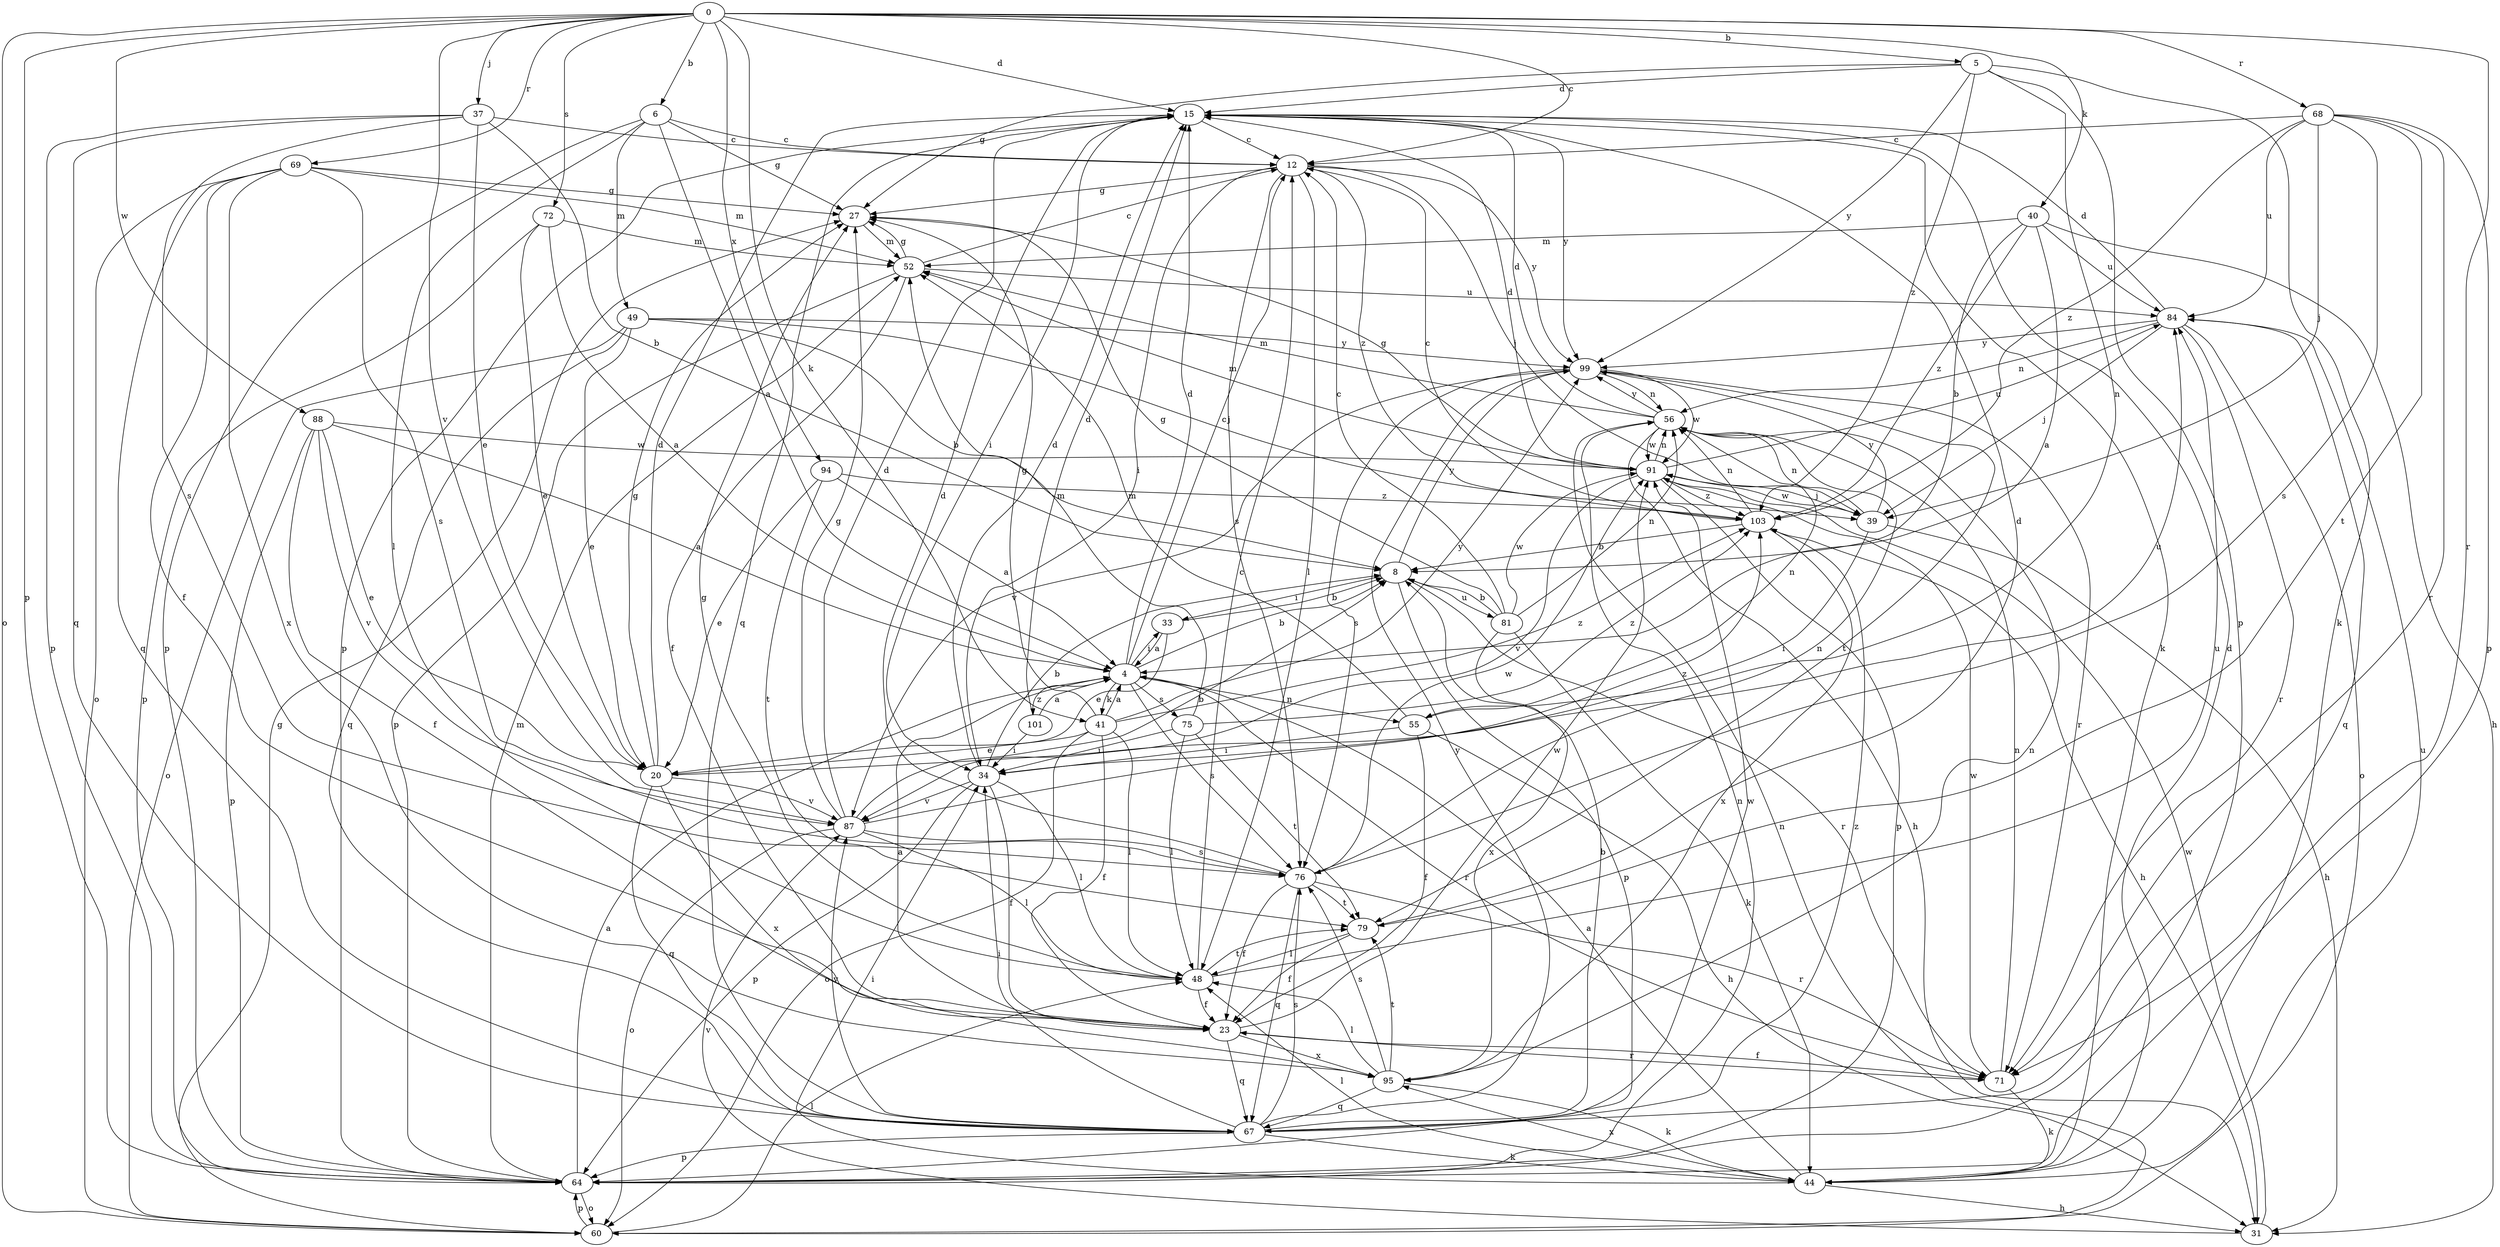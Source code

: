 strict digraph  {
0;
4;
5;
6;
8;
12;
15;
20;
23;
27;
31;
33;
34;
37;
39;
40;
41;
44;
48;
49;
52;
55;
56;
60;
64;
67;
68;
69;
71;
72;
75;
76;
79;
81;
84;
87;
88;
91;
94;
95;
99;
101;
103;
0 -> 5  [label=b];
0 -> 6  [label=b];
0 -> 12  [label=c];
0 -> 15  [label=d];
0 -> 37  [label=j];
0 -> 40  [label=k];
0 -> 41  [label=k];
0 -> 60  [label=o];
0 -> 64  [label=p];
0 -> 68  [label=r];
0 -> 69  [label=r];
0 -> 71  [label=r];
0 -> 72  [label=s];
0 -> 87  [label=v];
0 -> 88  [label=w];
0 -> 94  [label=x];
4 -> 8  [label=b];
4 -> 12  [label=c];
4 -> 15  [label=d];
4 -> 33  [label=i];
4 -> 41  [label=k];
4 -> 55  [label=n];
4 -> 71  [label=r];
4 -> 75  [label=s];
4 -> 76  [label=s];
4 -> 101  [label=z];
5 -> 15  [label=d];
5 -> 27  [label=g];
5 -> 44  [label=k];
5 -> 55  [label=n];
5 -> 64  [label=p];
5 -> 99  [label=y];
5 -> 103  [label=z];
6 -> 4  [label=a];
6 -> 12  [label=c];
6 -> 27  [label=g];
6 -> 48  [label=l];
6 -> 49  [label=m];
6 -> 64  [label=p];
8 -> 33  [label=i];
8 -> 64  [label=p];
8 -> 71  [label=r];
8 -> 81  [label=u];
8 -> 99  [label=y];
12 -> 27  [label=g];
12 -> 34  [label=i];
12 -> 39  [label=j];
12 -> 48  [label=l];
12 -> 76  [label=s];
12 -> 99  [label=y];
12 -> 103  [label=z];
15 -> 12  [label=c];
15 -> 34  [label=i];
15 -> 44  [label=k];
15 -> 64  [label=p];
15 -> 67  [label=q];
15 -> 99  [label=y];
20 -> 15  [label=d];
20 -> 27  [label=g];
20 -> 67  [label=q];
20 -> 84  [label=u];
20 -> 87  [label=v];
20 -> 95  [label=x];
23 -> 4  [label=a];
23 -> 67  [label=q];
23 -> 71  [label=r];
23 -> 91  [label=w];
23 -> 95  [label=x];
27 -> 52  [label=m];
31 -> 87  [label=v];
31 -> 91  [label=w];
33 -> 4  [label=a];
33 -> 8  [label=b];
33 -> 20  [label=e];
34 -> 8  [label=b];
34 -> 15  [label=d];
34 -> 23  [label=f];
34 -> 48  [label=l];
34 -> 64  [label=p];
34 -> 87  [label=v];
37 -> 8  [label=b];
37 -> 12  [label=c];
37 -> 20  [label=e];
37 -> 64  [label=p];
37 -> 67  [label=q];
37 -> 76  [label=s];
39 -> 31  [label=h];
39 -> 34  [label=i];
39 -> 56  [label=n];
39 -> 91  [label=w];
39 -> 99  [label=y];
40 -> 4  [label=a];
40 -> 8  [label=b];
40 -> 31  [label=h];
40 -> 52  [label=m];
40 -> 84  [label=u];
40 -> 103  [label=z];
41 -> 4  [label=a];
41 -> 20  [label=e];
41 -> 23  [label=f];
41 -> 27  [label=g];
41 -> 48  [label=l];
41 -> 60  [label=o];
41 -> 99  [label=y];
41 -> 103  [label=z];
44 -> 4  [label=a];
44 -> 15  [label=d];
44 -> 31  [label=h];
44 -> 34  [label=i];
44 -> 48  [label=l];
44 -> 84  [label=u];
44 -> 95  [label=x];
48 -> 12  [label=c];
48 -> 23  [label=f];
48 -> 27  [label=g];
48 -> 79  [label=t];
48 -> 84  [label=u];
49 -> 8  [label=b];
49 -> 20  [label=e];
49 -> 39  [label=j];
49 -> 60  [label=o];
49 -> 67  [label=q];
49 -> 99  [label=y];
52 -> 12  [label=c];
52 -> 23  [label=f];
52 -> 27  [label=g];
52 -> 64  [label=p];
52 -> 84  [label=u];
55 -> 23  [label=f];
55 -> 31  [label=h];
55 -> 34  [label=i];
55 -> 52  [label=m];
55 -> 56  [label=n];
56 -> 15  [label=d];
56 -> 31  [label=h];
56 -> 52  [label=m];
56 -> 91  [label=w];
56 -> 99  [label=y];
60 -> 27  [label=g];
60 -> 48  [label=l];
60 -> 56  [label=n];
60 -> 64  [label=p];
64 -> 4  [label=a];
64 -> 52  [label=m];
64 -> 56  [label=n];
64 -> 60  [label=o];
67 -> 8  [label=b];
67 -> 34  [label=i];
67 -> 44  [label=k];
67 -> 64  [label=p];
67 -> 76  [label=s];
67 -> 87  [label=v];
67 -> 91  [label=w];
67 -> 99  [label=y];
67 -> 103  [label=z];
68 -> 12  [label=c];
68 -> 39  [label=j];
68 -> 64  [label=p];
68 -> 71  [label=r];
68 -> 76  [label=s];
68 -> 79  [label=t];
68 -> 84  [label=u];
68 -> 103  [label=z];
69 -> 23  [label=f];
69 -> 27  [label=g];
69 -> 52  [label=m];
69 -> 60  [label=o];
69 -> 67  [label=q];
69 -> 76  [label=s];
69 -> 95  [label=x];
71 -> 23  [label=f];
71 -> 44  [label=k];
71 -> 56  [label=n];
71 -> 91  [label=w];
72 -> 4  [label=a];
72 -> 20  [label=e];
72 -> 52  [label=m];
72 -> 64  [label=p];
75 -> 34  [label=i];
75 -> 48  [label=l];
75 -> 52  [label=m];
75 -> 79  [label=t];
75 -> 103  [label=z];
76 -> 15  [label=d];
76 -> 23  [label=f];
76 -> 56  [label=n];
76 -> 67  [label=q];
76 -> 71  [label=r];
76 -> 79  [label=t];
76 -> 91  [label=w];
79 -> 15  [label=d];
79 -> 23  [label=f];
79 -> 48  [label=l];
81 -> 8  [label=b];
81 -> 12  [label=c];
81 -> 27  [label=g];
81 -> 44  [label=k];
81 -> 56  [label=n];
81 -> 91  [label=w];
81 -> 95  [label=x];
84 -> 15  [label=d];
84 -> 39  [label=j];
84 -> 56  [label=n];
84 -> 60  [label=o];
84 -> 67  [label=q];
84 -> 71  [label=r];
84 -> 99  [label=y];
87 -> 8  [label=b];
87 -> 15  [label=d];
87 -> 27  [label=g];
87 -> 48  [label=l];
87 -> 60  [label=o];
87 -> 76  [label=s];
87 -> 103  [label=z];
88 -> 4  [label=a];
88 -> 20  [label=e];
88 -> 23  [label=f];
88 -> 64  [label=p];
88 -> 87  [label=v];
88 -> 91  [label=w];
91 -> 15  [label=d];
91 -> 27  [label=g];
91 -> 39  [label=j];
91 -> 52  [label=m];
91 -> 56  [label=n];
91 -> 64  [label=p];
91 -> 84  [label=u];
91 -> 87  [label=v];
91 -> 103  [label=z];
94 -> 4  [label=a];
94 -> 20  [label=e];
94 -> 79  [label=t];
94 -> 103  [label=z];
95 -> 44  [label=k];
95 -> 48  [label=l];
95 -> 56  [label=n];
95 -> 67  [label=q];
95 -> 76  [label=s];
95 -> 79  [label=t];
99 -> 56  [label=n];
99 -> 71  [label=r];
99 -> 76  [label=s];
99 -> 79  [label=t];
99 -> 87  [label=v];
99 -> 91  [label=w];
101 -> 4  [label=a];
101 -> 15  [label=d];
101 -> 34  [label=i];
103 -> 8  [label=b];
103 -> 12  [label=c];
103 -> 31  [label=h];
103 -> 56  [label=n];
103 -> 95  [label=x];
}
